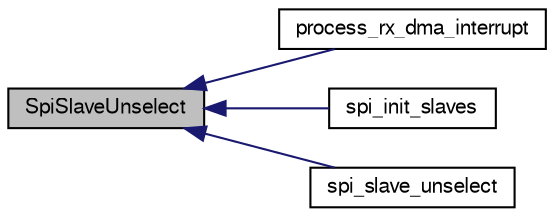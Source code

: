 digraph "SpiSlaveUnselect"
{
  edge [fontname="FreeSans",fontsize="10",labelfontname="FreeSans",labelfontsize="10"];
  node [fontname="FreeSans",fontsize="10",shape=record];
  rankdir="LR";
  Node1 [label="SpiSlaveUnselect",height=0.2,width=0.4,color="black", fillcolor="grey75", style="filled", fontcolor="black"];
  Node1 -> Node2 [dir="back",color="midnightblue",fontsize="10",style="solid",fontname="FreeSans"];
  Node2 [label="process_rx_dma_interrupt",height=0.2,width=0.4,color="black", fillcolor="white", style="filled",URL="$stm32_2mcu__periph_2spi__arch_8c.html#ad55db59fe845c613959d0fe874905e5d",tooltip="Processing done after rx completes. "];
  Node1 -> Node3 [dir="back",color="midnightblue",fontsize="10",style="solid",fontname="FreeSans"];
  Node3 [label="spi_init_slaves",height=0.2,width=0.4,color="black", fillcolor="white", style="filled",URL="$group__spi.html#gafc9125c5764a6749703ae4f1303a16f3",tooltip="Initialize all used slaves and unselect them. "];
  Node1 -> Node4 [dir="back",color="midnightblue",fontsize="10",style="solid",fontname="FreeSans"];
  Node4 [label="spi_slave_unselect",height=0.2,width=0.4,color="black", fillcolor="white", style="filled",URL="$group__spi.html#ga99507da72932c02e5d8daf9a7170ed69",tooltip="Unselect a slave. "];
}
